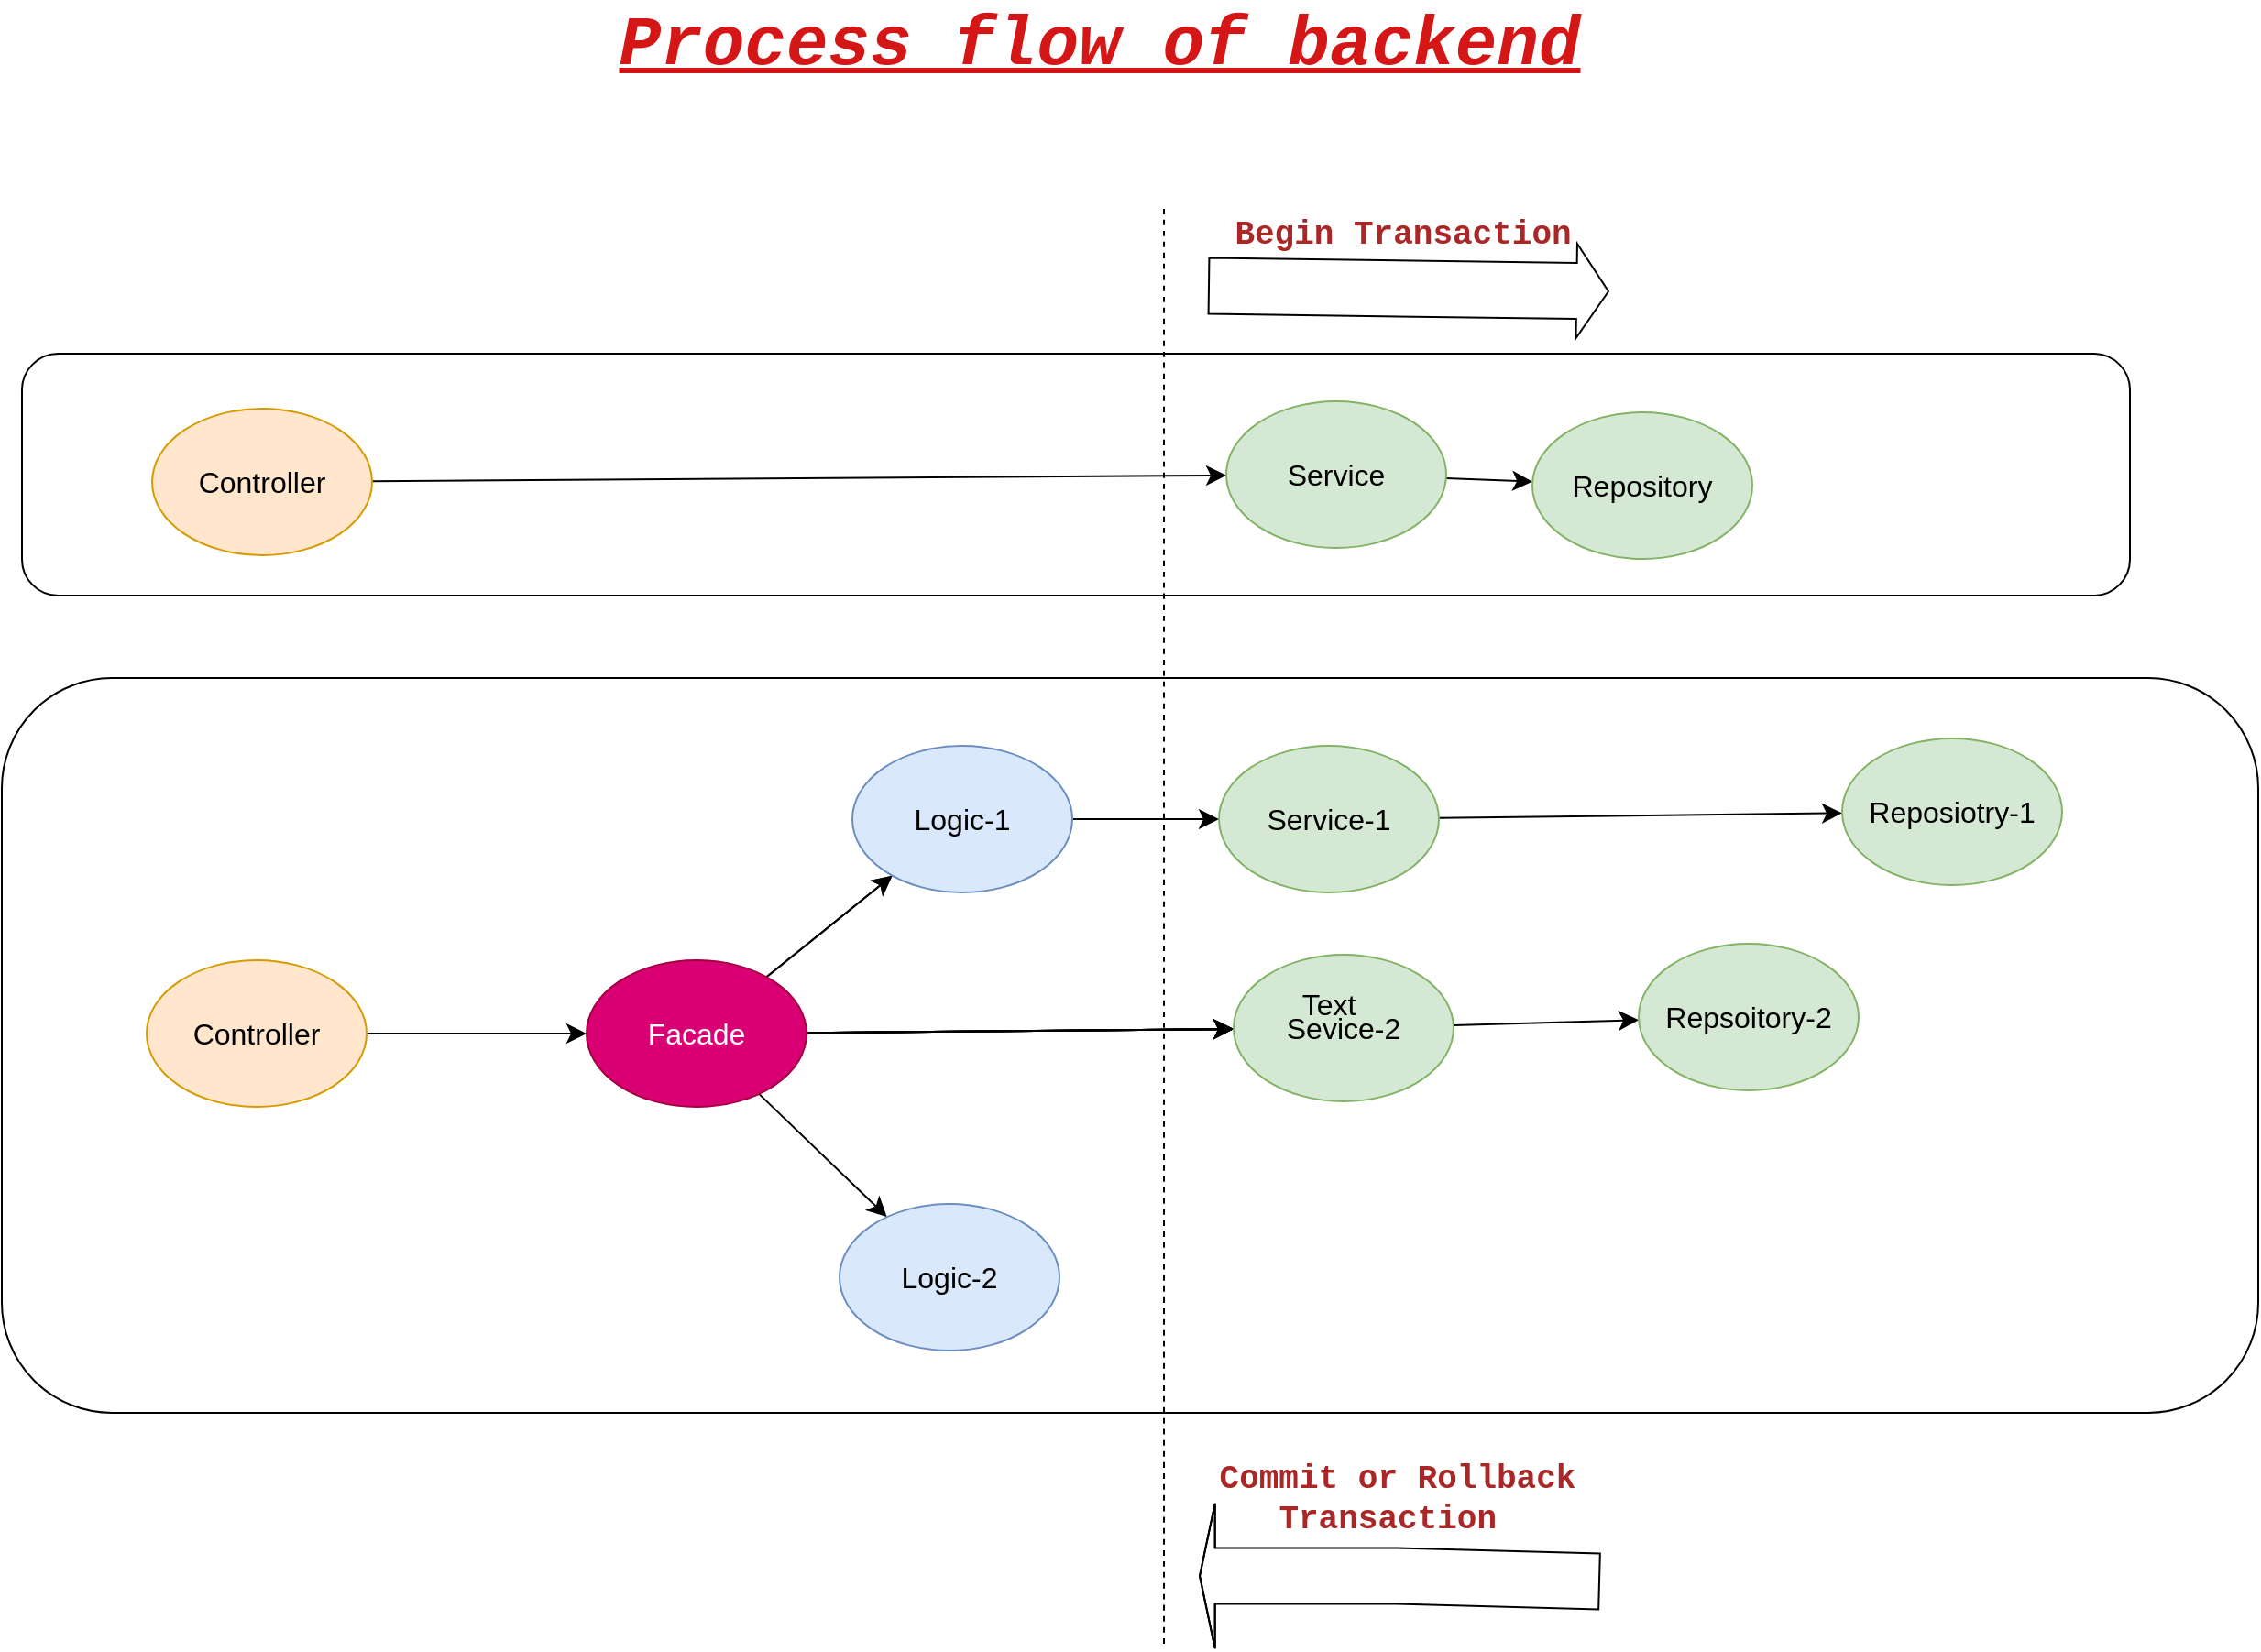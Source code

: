 <mxfile version="22.1.3" type="github">
  <diagram name="第 1 页" id="veo4xRCGuvYGQ9jVdbgf">
    <mxGraphModel dx="1913" dy="1399" grid="0" gridSize="10" guides="1" tooltips="1" connect="1" arrows="1" fold="1" page="0" pageScale="1" pageWidth="827" pageHeight="1169" math="0" shadow="0">
      <root>
        <mxCell id="0" />
        <mxCell id="1" parent="0" />
        <mxCell id="1EWmqF-5E7iBKGMkq-DK-77" value="" style="rounded=1;whiteSpace=wrap;html=1;fontSize=16;" vertex="1" parent="1">
          <mxGeometry x="-336" y="39" width="1231" height="401" as="geometry" />
        </mxCell>
        <mxCell id="1EWmqF-5E7iBKGMkq-DK-73" value="" style="rounded=1;whiteSpace=wrap;html=1;fontSize=16;" vertex="1" parent="1">
          <mxGeometry x="-325" y="-138" width="1150" height="132" as="geometry" />
        </mxCell>
        <mxCell id="1EWmqF-5E7iBKGMkq-DK-4" value="" style="edgeStyle=none;curved=1;rounded=0;orthogonalLoop=1;jettySize=auto;html=1;fontSize=12;startSize=8;endSize=8;" edge="1" parent="1" source="1EWmqF-5E7iBKGMkq-DK-2" target="1EWmqF-5E7iBKGMkq-DK-3">
          <mxGeometry relative="1" as="geometry" />
        </mxCell>
        <mxCell id="1EWmqF-5E7iBKGMkq-DK-2" value="Controller" style="ellipse;whiteSpace=wrap;html=1;fontSize=16;fillColor=#ffe6cc;strokeColor=#d79b00;" vertex="1" parent="1">
          <mxGeometry x="-254" y="-108" width="120" height="80" as="geometry" />
        </mxCell>
        <mxCell id="1EWmqF-5E7iBKGMkq-DK-27" value="" style="edgeStyle=none;curved=1;rounded=0;orthogonalLoop=1;jettySize=auto;html=1;fontSize=12;startSize=8;endSize=8;" edge="1" parent="1" source="1EWmqF-5E7iBKGMkq-DK-3" target="1EWmqF-5E7iBKGMkq-DK-26">
          <mxGeometry relative="1" as="geometry" />
        </mxCell>
        <mxCell id="1EWmqF-5E7iBKGMkq-DK-3" value="Service&lt;br&gt;" style="ellipse;whiteSpace=wrap;html=1;fontSize=16;fillColor=#d5e8d4;strokeColor=#82b366;" vertex="1" parent="1">
          <mxGeometry x="332" y="-112" width="120" height="80" as="geometry" />
        </mxCell>
        <mxCell id="1EWmqF-5E7iBKGMkq-DK-78" style="edgeStyle=none;curved=1;rounded=0;orthogonalLoop=1;jettySize=auto;html=1;entryX=0;entryY=0.5;entryDx=0;entryDy=0;fontSize=12;startSize=8;endSize=8;" edge="1" parent="1" source="1EWmqF-5E7iBKGMkq-DK-6" target="1EWmqF-5E7iBKGMkq-DK-7">
          <mxGeometry relative="1" as="geometry" />
        </mxCell>
        <mxCell id="1EWmqF-5E7iBKGMkq-DK-6" value="Controller" style="ellipse;whiteSpace=wrap;html=1;fontSize=16;fillColor=#ffe6cc;strokeColor=#d79b00;" vertex="1" parent="1">
          <mxGeometry x="-257" y="193" width="120" height="80" as="geometry" />
        </mxCell>
        <mxCell id="1EWmqF-5E7iBKGMkq-DK-12" value="" style="edgeStyle=none;curved=1;rounded=0;orthogonalLoop=1;jettySize=auto;html=1;fontSize=12;startSize=8;endSize=8;" edge="1" parent="1" source="1EWmqF-5E7iBKGMkq-DK-7" target="1EWmqF-5E7iBKGMkq-DK-11">
          <mxGeometry relative="1" as="geometry" />
        </mxCell>
        <mxCell id="1EWmqF-5E7iBKGMkq-DK-13" value="" style="edgeStyle=none;curved=1;rounded=0;orthogonalLoop=1;jettySize=auto;html=1;fontSize=12;startSize=8;endSize=8;" edge="1" parent="1" source="1EWmqF-5E7iBKGMkq-DK-7" target="1EWmqF-5E7iBKGMkq-DK-11">
          <mxGeometry relative="1" as="geometry" />
        </mxCell>
        <mxCell id="1EWmqF-5E7iBKGMkq-DK-15" style="edgeStyle=none;curved=1;rounded=0;orthogonalLoop=1;jettySize=auto;html=1;fontSize=12;startSize=8;endSize=8;" edge="1" parent="1" source="1EWmqF-5E7iBKGMkq-DK-7" target="1EWmqF-5E7iBKGMkq-DK-14">
          <mxGeometry relative="1" as="geometry">
            <mxPoint x="134" y="233" as="targetPoint" />
          </mxGeometry>
        </mxCell>
        <mxCell id="1EWmqF-5E7iBKGMkq-DK-16" value="" style="edgeStyle=none;curved=1;rounded=0;orthogonalLoop=1;jettySize=auto;html=1;fontSize=12;startSize=8;endSize=8;" edge="1" parent="1" source="1EWmqF-5E7iBKGMkq-DK-7" target="1EWmqF-5E7iBKGMkq-DK-14">
          <mxGeometry relative="1" as="geometry" />
        </mxCell>
        <mxCell id="1EWmqF-5E7iBKGMkq-DK-17" value="" style="edgeStyle=none;curved=1;rounded=0;orthogonalLoop=1;jettySize=auto;html=1;fontSize=12;startSize=8;endSize=8;" edge="1" parent="1" source="1EWmqF-5E7iBKGMkq-DK-7" target="1EWmqF-5E7iBKGMkq-DK-14">
          <mxGeometry relative="1" as="geometry" />
        </mxCell>
        <mxCell id="1EWmqF-5E7iBKGMkq-DK-18" value="" style="edgeStyle=none;curved=1;rounded=0;orthogonalLoop=1;jettySize=auto;html=1;fontSize=12;startSize=8;endSize=8;" edge="1" parent="1" source="1EWmqF-5E7iBKGMkq-DK-7" target="1EWmqF-5E7iBKGMkq-DK-14">
          <mxGeometry relative="1" as="geometry" />
        </mxCell>
        <mxCell id="1EWmqF-5E7iBKGMkq-DK-19" value="" style="edgeStyle=none;curved=1;rounded=0;orthogonalLoop=1;jettySize=auto;html=1;fontSize=12;startSize=8;endSize=8;" edge="1" parent="1" source="1EWmqF-5E7iBKGMkq-DK-7" target="1EWmqF-5E7iBKGMkq-DK-14">
          <mxGeometry relative="1" as="geometry" />
        </mxCell>
        <mxCell id="1EWmqF-5E7iBKGMkq-DK-21" value="" style="edgeStyle=none;curved=1;rounded=0;orthogonalLoop=1;jettySize=auto;html=1;fontSize=12;startSize=8;endSize=8;" edge="1" parent="1" source="1EWmqF-5E7iBKGMkq-DK-7" target="1EWmqF-5E7iBKGMkq-DK-14">
          <mxGeometry relative="1" as="geometry" />
        </mxCell>
        <mxCell id="1EWmqF-5E7iBKGMkq-DK-22" style="edgeStyle=none;curved=1;rounded=0;orthogonalLoop=1;jettySize=auto;html=1;fontSize=12;startSize=8;endSize=8;" edge="1" parent="1" source="1EWmqF-5E7iBKGMkq-DK-7" target="1EWmqF-5E7iBKGMkq-DK-20">
          <mxGeometry relative="1" as="geometry" />
        </mxCell>
        <mxCell id="1EWmqF-5E7iBKGMkq-DK-7" value="Facade" style="ellipse;whiteSpace=wrap;html=1;fontSize=16;fillColor=#d80073;strokeColor=#A50040;fontColor=#ffffff;" vertex="1" parent="1">
          <mxGeometry x="-17" y="193" width="120" height="80" as="geometry" />
        </mxCell>
        <mxCell id="1EWmqF-5E7iBKGMkq-DK-24" value="" style="edgeStyle=none;curved=1;rounded=0;orthogonalLoop=1;jettySize=auto;html=1;fontSize=12;startSize=8;endSize=8;" edge="1" parent="1" source="1EWmqF-5E7iBKGMkq-DK-11" target="1EWmqF-5E7iBKGMkq-DK-23">
          <mxGeometry relative="1" as="geometry" />
        </mxCell>
        <mxCell id="1EWmqF-5E7iBKGMkq-DK-11" value="Logic-1" style="ellipse;whiteSpace=wrap;html=1;fontSize=16;fillColor=#dae8fc;strokeColor=#6c8ebf;" vertex="1" parent="1">
          <mxGeometry x="128" y="76" width="120" height="80" as="geometry" />
        </mxCell>
        <mxCell id="1EWmqF-5E7iBKGMkq-DK-31" value="" style="edgeStyle=none;curved=1;rounded=0;orthogonalLoop=1;jettySize=auto;html=1;fontSize=12;startSize=8;endSize=8;" edge="1" parent="1" source="1EWmqF-5E7iBKGMkq-DK-14" target="1EWmqF-5E7iBKGMkq-DK-30">
          <mxGeometry relative="1" as="geometry" />
        </mxCell>
        <mxCell id="1EWmqF-5E7iBKGMkq-DK-14" value="Sevice-2" style="ellipse;whiteSpace=wrap;html=1;fontSize=16;fillColor=#d5e8d4;strokeColor=#82b366;" vertex="1" parent="1">
          <mxGeometry x="336" y="190" width="120" height="80" as="geometry" />
        </mxCell>
        <mxCell id="1EWmqF-5E7iBKGMkq-DK-20" value="Logic-2" style="ellipse;whiteSpace=wrap;html=1;fontSize=16;fillColor=#dae8fc;strokeColor=#6c8ebf;" vertex="1" parent="1">
          <mxGeometry x="121" y="326" width="120" height="80" as="geometry" />
        </mxCell>
        <mxCell id="1EWmqF-5E7iBKGMkq-DK-29" value="" style="edgeStyle=none;curved=1;rounded=0;orthogonalLoop=1;jettySize=auto;html=1;fontSize=12;startSize=8;endSize=8;" edge="1" parent="1" source="1EWmqF-5E7iBKGMkq-DK-23" target="1EWmqF-5E7iBKGMkq-DK-28">
          <mxGeometry relative="1" as="geometry" />
        </mxCell>
        <mxCell id="1EWmqF-5E7iBKGMkq-DK-23" value="Service-1" style="ellipse;whiteSpace=wrap;html=1;fontSize=16;fillColor=#d5e8d4;strokeColor=#82b366;" vertex="1" parent="1">
          <mxGeometry x="328" y="76" width="120" height="80" as="geometry" />
        </mxCell>
        <mxCell id="1EWmqF-5E7iBKGMkq-DK-26" value="Repository" style="ellipse;whiteSpace=wrap;html=1;fontSize=16;fillColor=#d5e8d4;strokeColor=#82b366;" vertex="1" parent="1">
          <mxGeometry x="499" y="-106" width="120" height="80" as="geometry" />
        </mxCell>
        <mxCell id="1EWmqF-5E7iBKGMkq-DK-28" value="Reposiotry-1&lt;br&gt;" style="ellipse;whiteSpace=wrap;html=1;fontSize=16;fillColor=#d5e8d4;strokeColor=#82b366;" vertex="1" parent="1">
          <mxGeometry x="668" y="72" width="120" height="80" as="geometry" />
        </mxCell>
        <mxCell id="1EWmqF-5E7iBKGMkq-DK-30" value="Repsoitory-2" style="ellipse;whiteSpace=wrap;html=1;fontSize=16;fillColor=#d5e8d4;strokeColor=#82b366;" vertex="1" parent="1">
          <mxGeometry x="557" y="184" width="120" height="80" as="geometry" />
        </mxCell>
        <mxCell id="1EWmqF-5E7iBKGMkq-DK-81" value="" style="endArrow=none;dashed=1;html=1;rounded=0;fontSize=12;startSize=8;endSize=8;curved=1;" edge="1" parent="1">
          <mxGeometry width="50" height="50" relative="1" as="geometry">
            <mxPoint x="298" y="-217" as="sourcePoint" />
            <mxPoint x="298" y="567" as="targetPoint" />
          </mxGeometry>
        </mxCell>
        <mxCell id="1EWmqF-5E7iBKGMkq-DK-82" value="Begin Transaction" style="shape=flexArrow;endArrow=classic;html=1;rounded=0;fontSize=18;startSize=8;endSize=5.459;curved=1;width=30.588;fontFamily=Courier New;fontStyle=1;fontColor=#aa2727;" edge="1" parent="1">
          <mxGeometry x="-0.036" y="29" width="50" height="50" relative="1" as="geometry">
            <mxPoint x="322" y="-175" as="sourcePoint" />
            <mxPoint x="541" y="-172" as="targetPoint" />
            <mxPoint as="offset" />
          </mxGeometry>
        </mxCell>
        <mxCell id="1EWmqF-5E7iBKGMkq-DK-86" value="Commit or Rollback&lt;br&gt;Transaction&amp;nbsp;" style="shape=flexArrow;endArrow=classic;html=1;rounded=0;fontSize=18;startSize=8;endSize=2.447;curved=1;width=30.588;fontFamily=Courier New;fontStyle=1;fontColor=#aa2727;endWidth=47.543;" edge="1" parent="1">
          <mxGeometry x="0.014" y="-42" width="50" height="50" relative="1" as="geometry">
            <mxPoint x="536" y="532" as="sourcePoint" />
            <mxPoint x="317" y="529" as="targetPoint" />
            <Array as="points">
              <mxPoint x="425" y="529" />
            </Array>
            <mxPoint as="offset" />
          </mxGeometry>
        </mxCell>
        <mxCell id="1EWmqF-5E7iBKGMkq-DK-90" value="Text" style="text;strokeColor=none;fillColor=none;html=1;align=center;verticalAlign=middle;whiteSpace=wrap;rounded=0;fontSize=16;" vertex="1" parent="1">
          <mxGeometry x="358" y="202" width="60" height="30" as="geometry" />
        </mxCell>
        <mxCell id="1EWmqF-5E7iBKGMkq-DK-92" value="Process flow of backend" style="text;strokeColor=none;fillColor=none;html=1;align=center;verticalAlign=middle;whiteSpace=wrap;rounded=0;fontSize=38;fontStyle=7;fontFamily=Courier New;labelBackgroundColor=none;fontColor=#d41616;" vertex="1" parent="1">
          <mxGeometry x="-17" y="-331" width="560" height="47" as="geometry" />
        </mxCell>
      </root>
    </mxGraphModel>
  </diagram>
</mxfile>
